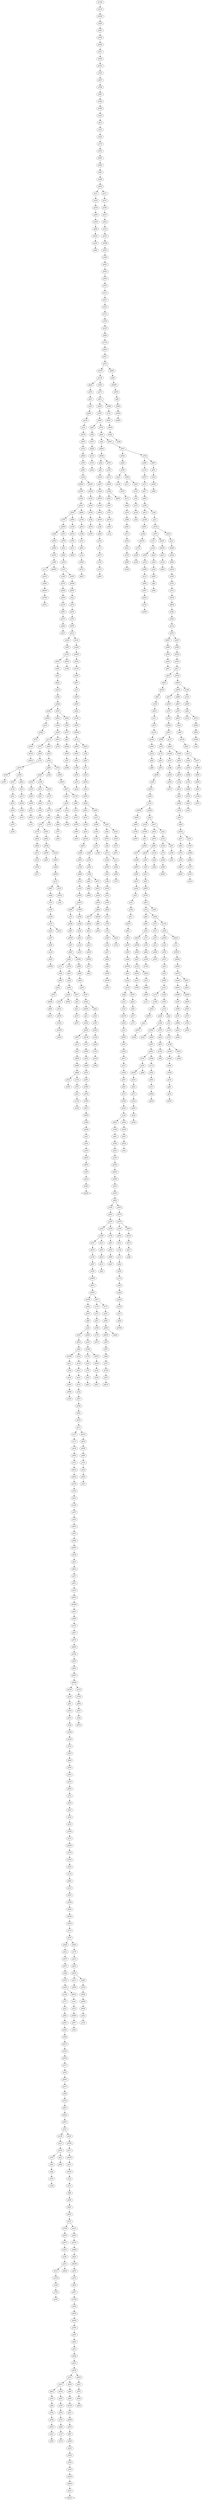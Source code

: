 strict digraph {
pYOU [shape=diamond,fillcolor=red]
pSAN [shape=diamond,fillcolor=red]
pMB5 -> pV1S
pVYJ -> pJRF
pSLW -> p9YR
pCPL -> p8KQ
pQ5P -> pH7W
pTJT -> p139
pPYD -> pXMX
p4S5 -> pK2V
pRWW -> pJTL
pHNC -> p81N
p64N -> pV96
pRRM -> pFXW
pY8R -> p1C1
pVL8 -> pM6N
pG7L -> pRQJ
p5C3 -> pSC4
pJZL -> pDGX
pC7B -> pKSS
p2X5 -> p5YY
pW91 -> p5R1
pKP8 -> pQYY
pNCL -> p5WX
pHN9 -> p4LZ
p4Z6 -> p15F
pLHJ -> pB7D
pS3S -> pJ8Z
pZCW -> pKC1
p3TJ -> p2RP
pJ9F -> pSXH
pSHX -> pWH9
pM4M -> p6NK
p23F -> pQ7S
pB7Y -> pZM5
pM7H -> pD8G
pN8F -> pK1F
p5PV -> pSXD
pHGX -> p5BM
pLH8 -> pC2L
pXFM -> pZHM
pH1L -> pXYG
p4VH -> pW46
p2Q8 -> p6V5
pG41 -> pLNT
pGNY -> pY8R
p95L -> pMJC
pFPR -> pX8M
pMS4 -> pYL4
pB8B -> pYL6
p6N4 -> pSWY
pB65 -> pX7B
pN15 -> pC89
pLX4 -> pTBZ
p3W2 -> pJRH
pMVN -> p34C
pXMX -> pDW8
p221 -> p5CM
pQPP -> p14R
pSRB -> p7SK
p3P9 -> pMKR
pDGX -> p6FT
pGQG -> pT3J
pJS4 -> pXTJ
p9MQ -> pFKR
pB29 -> pPWB
pXHC -> pNX1
p55D -> pYCV
pCV2 -> p3FH
pQN1 -> pMFX
pP2B -> pB51
pZ4D -> pZ2S
p3MZ -> pGYC
pLCQ -> pFF9
pVPZ -> pCV2
pZ4D -> pK9P
p9F2 -> pCV6
pNJS -> pHRR
pW7Z -> p6CL
p7NL -> pM9M
pLJG -> p426
p6LP -> p24X
pYQ7 -> pCXX
p4RB -> pBKC
pKNW -> p2X5
pKCY -> p4D2
p2GC -> pGV9
pYWN -> pDWL
pJML -> p131
pJHR -> p3G4
pKBM -> pBMX
pGWB -> pS1P
pLMW -> p2LL
pDS7 -> p8X3
p8KT -> pZCW
pMHT -> p9XZ
pMV8 -> pB7Y
pVPB -> pKT8
p6RQ -> p87P
pRP6 -> p7QR
pKQP -> pPXT
pGBG -> pLCQ
pCLY -> pRVF
p64S -> pVP8
pFR9 -> pK5X
pK37 -> pQJK
p9ZB -> pMS1
pV6C -> pCXT
pSC2 -> pVJS
pB45 -> p9KK
pZH9 -> pVWY
pR17 -> pXLS
pN5Z -> pKWV
pQWH -> pHY7
p2LL -> p79J
p1DF -> pRT5
pMGH -> pXD4
pVZ3 -> p9YW
p413 -> p17F
pYL4 -> p15X
pZJB -> pSHX
pHGF -> pVN7
p4TW -> pTGX
p3N4 -> pSDF
pKLJ -> p2FR
pJ5R -> pJZL
pB59 -> pWW6
pKRX -> pJGM
pN75 -> p78C
pT4B -> pH2H
p2VB -> pJG3
p7MG -> p4N2
pC7M -> p2BK
pMKR -> pLBF
pKFX -> p6KG
p48T -> p844
pH1W -> p9XX
pTGX -> pPN7
pGGK -> p22B
pM8N -> pGNY
pL6R -> pWVW
pVRY -> pB15
p9YR -> p6RQ
pQQ6 -> p1KB
pR22 -> pSTY
pKC1 -> p6RW
pQ5Z -> p849
pXWK -> pVFW
pGFD -> pC8Z
pL5D -> pJ2Y
p74R -> p3TJ
pD94 -> p3P9
pJRH -> pHKV
p3DZ -> pCFH
pWKN -> p44S
pJJC -> p9MQ
pVKT -> pVBW
pKT8 -> pM7P
pNH8 -> pFDG
pF7N -> p7MG
p6RQ -> pRQM
pV4T -> pZN8
p25C -> p2L3
pWJW -> pDG9
pN5X -> pSRB
pQZK -> pGLJ
pWG4 -> pK56
p844 -> pJ3V
pHGX -> pKMR
p87P -> pHKX
pMK1 -> pWTY
pPC3 -> p4TR
pLG8 -> pB29
pSDR -> pFWN
p9ZM -> pSVT
p3K3 -> pXJ6
pWV1 -> pG41
pNKV -> p36R
pWFG -> p4M1
pWVW -> p1TQ
pNQD -> pWF1
pB9Q -> p3YV
pCTP -> pVZB
p72S -> pNSM
p755 -> pX7S
pMB2 -> pJWB
pGD8 -> pHGX
p3FH -> pQ1H
pP8P -> pTD2
p8XK -> pKP8
p1B4 -> p7LK
p3WC -> pLXK
pYZP -> pQZK
pC72 -> p1M6
pVZB -> pLZV
pTC6 -> p4RB
pDH6 -> pLJG
p6XL -> pSKB
pG52 -> p3MZ
pTHK -> pF8F
pS1P -> pNJK
pQPG -> p5NF
p9J8 -> pW5V
p6CJ -> pBY3
pF8F -> pL4S
pL7X -> p4P2
p9NQ -> pRWW
pV4V -> pBSC
pYJW -> pG7F
p3CK -> pGMH
pVYR -> pLRM
pXXP -> pJML
pZ1S -> p3QH
p3SH -> pYBF
pWTY -> pQR4
pFZ2 -> pBMB
pJZ5 -> pZ5Q
pHDZ -> p2V9
pCTK -> pHRP
pVWY -> p9HX
pYNN -> pZ5F
pN97 -> pP1K
p8NJ -> pJBK
pVF7 -> pJD2
p4GG -> pKC6
p8KS -> pYJ6
pDH2 -> pHXL
pHB3 -> p1HK
pK56 -> pDFB
p4H6 -> pK6Y
pM7P -> p3WC
pDG9 -> p88R
pVRB -> pY2X
pNMZ -> pRRS
pT3J -> pNQ6
pKYZ -> pKYX
pTNN -> p48T
pSG7 -> p83G
pJCK -> pQFN
p5HH -> p1B4
p16R -> pC4S
pCQJ -> pKCS
p6PH -> p2W6
p89Q -> p7SB
pNNK -> pL9J
p77G -> pKTN
pS2C -> pYOU
pKFK -> p57L
pLJ5 -> p1BV
pCCB -> pXQ8
p14R -> pT7Y
p3W2 -> pTYQ
pKNC -> pKF6
pTW1 -> pN5Z
pZCQ -> p8NJ
p89G -> p5XD
pZ15 -> pSMZ
pR5C -> pVMJ
pCTJ -> pQWH
p5NF -> pG52
p24X -> pSBP
pZ4K -> pHN9
p6KG -> pBLM
p66N -> p152
pCCX -> pTTM
pP1X -> p3CM
pQ7Q -> pKYZ
pVFL -> pLX4
pSCT -> pKJ7
p5VK -> pR8D
pMKH -> pRZ4
pH2H -> pWKN
p6V5 -> p9TW
pW4G -> pQLS
pLZV -> pD82
pRHL -> pCLG
pQG8 -> pLX2
p7S1 -> pB7T
pBY3 -> pCMC
pHBP -> pRD7
p9PR -> pFVP
p72J -> pY14
pPMM -> p8ZV
pMZ8 -> pMFN
p3GD -> p8Y5
pZJ3 -> pWJW
p5HZ -> pX2V
pFYZ -> pG5R
pWMR -> pWT8
pHNZ -> p6GW
p9XX -> p33J
p6QS -> p58X
p11L -> pVWW
p4LZ -> pMQT
pMQT -> pPYS
pBM6 -> pYRP
p658 -> pLG8
pNGZ -> p1VD
pHRK -> pZVG
pRZG -> pRPJ
p83G -> pB7B
pJG3 -> pBLQ
p2SG -> pMQ4
pB6C -> p4V6
pGLJ -> pST5
p7MQ -> pP9X
p3Y9 -> p1ZB
pK9P -> pD9Y
pCJ8 -> pLM6
pKCY -> pVYJ
pGVY -> p18R
pSZG -> pQCX
p15F -> pS5F
p35W -> pYST
p9NQ -> pBYJ
pVGX -> p8LH
pWQM -> p2HT
pQR4 -> pZLF
pSWY -> pHWK
pP9X -> pHY6
pLGH -> pZJ4
pGYC -> pNGZ
p81F -> pP4T
p9BF -> pCTF
p5Q1 -> p1RC
p6MR -> p3X6
p9HX -> pX83
pDBQ -> pC9D
p1KP -> p9F2
pJ8Z -> pJCK
pZ5R -> pS2Z
pB7B -> pKRX
pZM5 -> p1YF
pH2N -> pG5C
pFSR -> p9ZM
p3YV -> p74R
p93T -> pMCN
p5HK -> pMVS
pV22 -> p4Z6
pRSG -> pN15
pYDJ -> pF9N
pK6Y -> pRSZ
p3CM -> p169
pF2L -> p39W
pCK4 -> p842
pG6Q -> pS1W
pD3H -> p55D
p842 -> pYCL
pNXQ -> pL67
pKG8 -> pNDS
pLGD -> p2QJ
pMFX -> pJLD
p1KB -> pZ4D
pRMW -> pCWB
pLC2 -> pQC1
pQ36 -> pHTW
pSG7 -> pCJX
p9BH -> pN34
p85F -> pYNF
pLVD -> p9BH
p7GL -> pKNC
pSDF -> pC1Z
p68R -> pWQC
pBPW -> pN8F
p3G4 -> p71T
pJFJ -> pCR2
pYFD -> p6CJ
pQ8N -> pXMD
p2CV -> pX3M
pNPZ -> p89Q
pSSK -> p9TP
pQC1 -> pVPZ
pCML -> p9MV
p4NC -> pGVY
pT26 -> p9NQ
p8Y5 -> pTDB
pTTM -> p9PR
p7ZY -> p3XT
pMQL -> pPXS
pLXK -> p2SG
pFWP -> pLBD
pCSY -> pC72
pFYQ -> pB2F
pVYJ -> pSX8
pZHV -> p6QS
pKKB -> p1ZM
pXRN -> p6XL
pVN4 -> p6XV
pKWV -> pKW5
pSBP -> p971
pBMX -> pFXV
p7K4 -> pL65
p7XV -> p791
pDW8 -> pRSK
p9XZ -> p5CD
pKG8 -> p5C3
pLBD -> pWZ3
p7DC -> pT4B
p1J7 -> pXN9
pKF6 -> pGJR
pTPV -> pFR9
pB7T -> p89F
pF94 -> pKLB
p3CV -> p49V
pPN7 -> pJ89
pCLY -> pF2P
p71Z -> pYZP
pHRR -> pX9Z
p1SF -> pQQ6
pMKR -> p5P3
pXLB -> pG3P
p3XT -> p6FC
pWSC -> pTR9
p1SF -> p8JZ
pYMK -> p7T6
pYLW -> pQ9Y
pLQC -> pFSX
p971 -> p9LV
pPL3 -> pMMV
p78C -> pQ72
pNS8 -> pW6M
pRPW -> p5YW
p91Q -> pQKC
pB9B -> p7Q4
pQ3J -> pB2D
p2ZP -> pYMK
pMSS -> pRP6
pN6H -> pX4V
p5P3 -> pPHS
p7LP -> pVXP
pFJT -> p251
pN9G -> pN71
p21W -> pXRJ
pFFT -> pZ22
p89F -> pVRY
p45S -> pMZ8
p8J5 -> p98X
p4YF -> pHCN
p3X6 -> pWFG
pR8D -> pTHY
pYNS -> pKT3
p2TZ -> pW6V
pMFN -> pP6B
p1HK -> pWSV
pPXS -> pYQ7
p7LJ -> pPKH
pQHG -> p4TW
pG16 -> p7QV
pCXX -> pGL5
pKDN -> pNNT
pTPS -> pJZ3
pX7B -> pRSG
p6B1 -> pJKD
pCLG -> pZGY
pWQC -> pQTP
pMYZ -> p3N4
pY8R -> pKMW
pYL6 -> p45S
pH25 -> p459
p9TW -> pM3N
pHDF -> pSLJ
pLX2 -> p5V6
p6SD -> p2ZC
pKGQ -> pXWK
p85H -> p7ZV
p459 -> pXGH
pVWW -> pM4M
p27C -> pCTP
pRKV -> pFSR
pZ5K -> p9L1
p2P1 -> p6N1
pWZ3 -> pD94
pTF1 -> pCV3
p1YF -> pT3S
pF87 -> pN9D
pH7Z -> pQPP
pNDS -> pGP1
pGLN -> pR5Q
pBHV -> pXRN
p4T5 -> p658
pQRF -> pHW8
pQ66 -> pWWZ
p2Q6 -> pDWD
p7T6 -> pL9V
pRVF -> pMXJ
pRZ4 -> pWQM
pV9T -> pSR2
pM21 -> pCTK
pZDW -> pQP4
pWF1 -> pVRB
pVXR -> pKFX
pNHR -> pHDF
p11P -> pTG5
pK2V -> pYGJ
pNH3 -> pV76
pVNQ -> pWY7
pG8P -> p8YY
pW5C -> pRZG
pW46 -> pT73
pC89 -> pN5X
p2V9 -> p5FQ
pP5K -> pNCL
pDNK -> p98T
pFLX -> pMB5
pVXG -> pR17
pYQ7 -> pQ36
pL67 -> pK62
p74G -> p28S
pX9H -> pL6R
pJRH -> pCJ6
pLBJ -> pJHR
pSX8 -> pTF1
pRD7 -> p3P3
pH4X -> pKPW
pJ33 -> pBWF
pR4G -> pVXR
pXRJ -> pY25
pQ7Q -> pGD8
p2SG -> pP1X
p4CB -> p66N
pVYW -> pFF1
pYB6 -> pCL1
p4QG -> pTX6
pPKH -> pFYQ
pJPG -> pLL9
pM8W -> pRGV
pXF9 -> pNNK
pCOM -> pQ1M
pSMZ -> pDS7
pDNP -> p68R
p1V4 -> p4KY
pGDN -> pNHR
p8D1 -> pHCL
pKC6 -> pHGF
pCPS -> pVFL
p33K -> pXQZ
pY14 -> pRJ6
pH3F -> p77G
pNMG -> pF7N
pFWN -> p3GD
p36R -> pMZ3
pMG8 -> pVGX
p6CL -> p352
pJM4 -> pFRB
p43X -> pRNH
pTBW -> pF8R
pJCZ -> pV22
p11Q -> pW7Z
pN1L -> pRVD
pQ6V -> pDNP
pBWF -> pY9G
pH8D -> pD13
pF8R -> p4QR
pJ1X -> p8X4
pXFJ -> pN35
pQTP -> p869
pG3P -> p11Q
pK9L -> pQYX
pKN6 -> pXHC
pMWF -> pG6Q
pKTN -> pSYM
pXGH -> p8MN
pQPP -> pW52
pG2Y -> pFBZ
pWBX -> pZQ4
p4F7 -> p7XV
p152 -> pKGQ
pCJX -> pL5D
pJZ3 -> p4ZT
pCCB -> pN9G
pHK7 -> pK4Q
pJGH -> pMGH
pVN7 -> pPH4
pM9Z -> pS9V
pSK8 -> pPYD
p3V9 -> pG45
pZN8 -> p4QG
p2Q6 -> pHLM
pD13 -> pLYH
pZQ4 -> pD6G
pSVT -> pSDR
pPFK -> pQZ4
pCXT -> pX31
p44S -> p5GB
p1RC -> pPKD
pLWT -> pG7L
pRX1 -> pVRQ
pP31 -> pWYC
p47S -> pNMG
pC1Z -> pYY5
pHWK -> pGGK
pJC5 -> p1GW
pHVX -> p395
pW6M -> pVF7
pJTL -> p4GD
pG5C -> p7BN
pPQL -> pGMS
pNXQ -> p45D
pS5S -> pHNZ
pC12 -> pK2D
p7P9 -> p282
pQF5 -> p3W2
pWH4 -> p9VJ
pYNF -> pM8W
p5V6 -> pDX7
pXQZ -> p7D2
pXTJ -> pHM5
pHTR -> p9H5
pHYN -> p71Z
p7Q4 -> pTF3
pWH9 -> pGF2
p1CG -> pQ5Z
p5GB -> pS3S
pWFF -> pDJT
pN4C -> p5BJ
p32D -> pXB5
pKLB -> pSC2
p15X -> p1C3
pGDT -> pW3X
p1GW -> pCKZ
pGGJ -> p4W8
p5BJ -> pH7Z
pPPT -> p7S1
pFY4 -> pSCM
p395 -> p3K3
pHFT -> pK98
p2RP -> pLZ4
p49V -> p4LH
pF2T -> pGCL
pDJR -> pVTW
pQW3 -> pM8N
pLYH -> pVYW
p6N1 -> p4YF
pN34 -> pVKT
p1KB -> pYFD
p3YB -> pZB6
pRSZ -> pF2T
p2FR -> p1V4
pMDJ -> pZ4K
pK62 -> pTW1
pJ3V -> pNHJ
pJML -> pGT8
p6RW -> p8CP
p8ZV -> p9BF
pXXP -> pNMZ
pK4Q -> pT36
pL4S -> p22G
p953 -> pXFM
pZGY -> pHTR
pRJ6 -> p4H6
pHRP -> pTQD
pNNT -> p5YP
pL65 -> p1H8
pKXB -> p8YB
pT5D -> pP5K
pLJY -> pVTL
pSCS -> pHJ7
p35S -> p2RZ
pNX1 -> pTHK
pHY7 -> p36Z
pFXV -> p369
pRSK -> p4Z2
p2Y8 -> pF9B
pNNW -> pKG7
pWSV -> p78N
pMMV -> p5GL
pJLD -> pWSC
pPZH -> pN7G
pLL9 -> p4Y4
p1BV -> pBG2
pXMD -> pNT6
pH9D -> pXF9
pMNV -> pW8J
pSX8 -> pV3N
pP8Y -> pCW1
pT73 -> p3F9
pD82 -> p32Z
pXPH -> pPLM
p352 -> pNL6
pZ94 -> pD43
pNK7 -> p7QT
pN35 -> pKHR
pNM1 -> pMG8
p8JZ -> pTJT
p923 -> pG3N
pMVS -> p7DH
pYMK -> pHVQ
pJM4 -> p74G
pHJ7 -> pRPW
p9CY -> pC7M
pV76 -> p4GG
pLNT -> pY2J
p8WD -> pYNN
p41X -> pGKF
pTD2 -> pFZ2
pT6H -> p4TQ
pNHB -> pNKV
pTV3 -> pRRM
pVRM -> pLVD
pQNZ -> pFJT
p3KZ -> pP8P
pXJ6 -> p3Y9
p4D5 -> pYSS
pWB3 -> pTV3
p1Y6 -> pQ3J
p98T -> p6WH
pSLT -> pKQL
p951 -> p5N8
p9ZB -> pZ6X
pKKD -> pM4B
pYGJ -> p4F1
pKBV -> pPQL
pG45 -> pM7H
p8CP -> pJ9F
pBLQ -> p2P1
pXS6 -> pNXQ
pBZ9 -> pXQK
pYLN -> pD1R
p55T -> pXQB
pN7H -> pRFF
pFTM -> p93T
pLJ5 -> pMZ9
p3YB -> pBFP
pX9Z -> p7K7
pW8J -> p9BC
p43X -> pNM1
pG5R -> pJGH
p7SK -> pHRK
p3BL -> pSWS
pN38 -> pQL4
pHKV -> p64S
pSDF -> pW33
pD94 -> pHB3
pGWW -> p8DQ
p3QH -> pWFF
pSLJ -> p2Y4
p3TJ -> pNQT
p1C3 -> pKLJ
p954 -> pVL8
pLW2 -> pZ6D
p2F1 -> pRQ5
pC1Z -> pXM7
p3CV -> p5HH
pQCK -> pQHS
pXKD -> p2XP
p24J -> p221
p8KS -> pMF3
p5YY -> pDJQ
pKBH -> p1W7
pXYG -> pXHV
pXMW -> pBTK
pB2D -> p5T2
p2W6 -> pDH6
pW2R -> pCK4
pFY4 -> p9RH
pWF1 -> pL7G
p6GW -> pLBJ
pQCX -> pH25
pXHV -> p3DZ
p5Z7 -> pN9H
pRYD -> pH27
pQVD -> pZJ3
pCM1 -> pNHB
pW8J -> p8KH
pC5D -> pWV1
pCV3 -> p25C
p953 -> p741
p9MV -> pZCQ
pWYC -> pSLW
p6WH -> p387
pFXW -> p1G1
pZ1S -> p212
pMS1 -> pFYZ
pW33 -> pF78
pNQT -> p72G
p2XP -> p1MG
pJ9J -> pKBS
pC1R -> pRHL
pL7G -> pR4G
pHWK -> pCCX
pTNP -> p1SF
p5R1 -> pSLT
pB51 -> pVDS
pFBK -> pLH2
p387 -> pXXP
p4NX -> pRDL
pFF9 -> pXW7
pD3P -> p5R5
pM3N -> pYWW
p2Q8 -> p9FM
p8YY -> p1J7
pZ6X -> p3CV
p9HX -> pFV8
p8MN -> pS2C
pXD4 -> p5HK
pST7 -> pB59
pLR2 -> pPF2
p23Y -> pFTM
p7D2 -> pF2H
p9JG -> pTG9
p2QJ -> pH4J
pHM5 -> pCSY
pDH5 -> p55T
pGFL -> pWBX
pHGF -> pSK8
pPXT -> pSCT
pK2D -> p7J8
p78K -> pMDJ
p2XT -> pMP2
p4QR -> p549
pDFB -> pDRV
p6NK -> pQ7Q
p5BM -> p2Y8
p9XZ -> pDT2
pM25 -> pMV8
p2BK -> p3V9
p28S -> pW2R
pRPJ -> pX37
pQLS -> p9XF
pX83 -> pXFJ
p8X4 -> pZHV
pKMR -> pKDN
p2K2 -> p4T5
pLRM -> pMWF
pJGM -> p4D5
p4LH -> pPZH
pL4X -> pH2N
pHHH -> pC12
pR4G -> pGWB
pZVP -> pF22
pYBF -> pH37
pRSY -> pPD7
pK3W -> pVXG
pK9G -> pHN8
p1C1 -> pQCK
pYTK -> pJZ5
pKQL -> pNLZ
pPLM -> pH7X
pPYS -> pGDT
pTY2 -> pVRM
pFF9 -> pSZY
pSXH -> pSZG
p2HT -> pP19
pJTQ -> pB5F
pB9B -> pF2L
p5CM -> pCPS
pL5D -> pGQG
pK1F -> pQNZ
p7QT -> pLJY
p9KK -> p1DF
pXN9 -> pKBV
p9VJ -> pSG7
pM4B -> pZDW
p6XV -> pMQL
p1VL -> pZ94
pKSS -> pH8D
pSTY -> pJFJ
pPXR -> pK3W
pX3M -> p35W
pRNH -> pFWP
p2RZ -> pLW4
pHVQ -> pQG8
p8VS -> pQZS
pM8T -> p4YM
pGJR -> pSBJ
pN9D -> pWH3
p4TQ -> pVZ3
pGG6 -> p6MY
p4TR -> pM21
pXLS -> p6QC
pMZ3 -> pYWS
pZRG -> pHK7
pV1S -> pZRG
pCR2 -> pV8R
p81N -> pPJX
pVXP -> pLMZ
p849 -> pLTC
pDWD -> pLQC
p1H8 -> p3FT
pD2T -> pKG8
pBYJ -> p5Q1
p3H6 -> p5X1
p8KQ -> pCHK
pT7Y -> pJ1X
p4GD -> pKQP
pXM7 -> pQF5
p9RH -> pJZR
pGKF -> pDBQ
pTHY -> pJHZ
p5XD -> p2GC
pMV8 -> pHBP
pCW1 -> pW91
p411 -> p923
pRRS -> p8XK
pC66 -> pTNP
pBMX -> pJ5R
pFKR -> p5Z7
pMRV -> pPFK
p9BC -> p59G
pGVY -> pGDN
pHH8 -> pDRK
pV96 -> p6B1
pSKB -> pKFK
pDJQ -> p23Y
pPF2 -> p2HD
p2Y4 -> pD3F
pK86 -> pK1P
pYRP -> pGBG
pV8R -> pW4G
pF9N -> pGP8
pXQB -> pBPW
pCSY -> pC66
pNHJ -> pD2T
pGGF -> pMK1
p4NX -> pV6C
pJYC -> pYNS
pGMS -> pKNG
pXW7 -> pMRV
pRFS -> pQ2C
p7NL -> pWH4
pTBZ -> pFLX
pRQ5 -> pZJB
pFPX -> pWL3
pBMB -> pK86
pN7G -> pWC7
pT3S -> pNQD
pKG7 -> pGLN
p741 -> pCPL
pS1W -> pG8P
pW5V -> pZJJ
pJRF -> pX8V
pTX6 -> pPK9
p89Q -> pDFS
pW6V -> p9FW
pD8G -> pNVJ
pVBW -> p3SH
pVTW -> pRYD
p5CM -> pQVD
p9TP -> pLC2
pNCD -> p4VH
pHLM -> p11L
p6MY -> pS68
pS2Z -> pV3R
pBFP -> p954
pZ5R -> pYB6
pSBP -> p2Q8
pJWQ -> pTQK
pF2T -> pVPB
pSZY -> pPXR
pML1 -> pZH9
pLM6 -> pLH8
pCV6 -> p69H
p77Y -> pG2Y
p22B -> pJYC
p4Z2 -> p1G9
p5N8 -> p755
pGCL -> pQ5P
p4ZT -> pM8T
pZ6H -> pRKV
pML1 -> pM9B
p4YM -> pLFL
p9JG -> pLMW
p3FT -> p2XT
pRQM -> pB6C
pDRV -> p1Y6
pB1P -> p3YB
pPGR -> pYDJ
p9L1 -> pRWV
p79J -> p41X
pGF8 -> pYTK
pN15 -> p4S7
p8MC -> p1VL
p4F7 -> p77Y
pSYM -> pYHV
p4P2 -> p2PZ
p426 -> p2TZ
pH7X -> pK37
p17F -> p71V
p9G9 -> pPKR
pKC2 -> pN38
pL4X -> pWB3
p1TQ -> pG6B
pYSS -> pSCS
pQ1M -> pWW8
p819 -> p2CV
pQ2C -> pB65
p169 -> p7P9
p139 -> p7DC
pD43 -> pLR2
pKJ7 -> pHH8
pC4S -> pMHT
p5G8 -> pHDZ
pQTK -> pJ33
pF2H -> pYBQ
p5YP -> pYWN
pW52 -> p1SL
p32Z -> pCM1
pLZ4 -> p2F1
p7SB -> pQPG
p7K7 -> pSSY
pCW1 -> p9DN
pYCL -> pLW2
pCTF -> pN97
pFV8 -> p8KS
pKQP -> pR1M
p6QC -> pP2B
pLW4 -> p64N
pR17 -> pFQN
p71V -> p4CB
pX31 -> p8VS
p5FQ -> p9ZB
p7J8 -> pD8T
pWZ3 -> pKKB
pVDS -> pWLZ
pWT8 -> pJ9J
pBKC -> pPC3
pT4B -> p9G9
pNT6 -> pST7
pLH2 -> pJCZ
pQHS -> pRMW
p9LV -> pPLL
p16M -> pH1L
pHCN -> pPMM
pJ69 -> p8KT
p35S -> p7JW
p5C3 -> pF6S
pJ89 -> pLJ5
pFVP -> pLHJ
pRT5 -> pXS6
pLBF -> pQW3
p8YB -> pGGF
pZHM -> p5HZ
pW3X -> pMGQ
pKHR -> pG16
pHY6 -> pDNW
pCMC -> pVPJ
pQ72 -> pJMG
pWW8 -> pZ6H
pY25 -> p72S
p3MZ -> p53C
p791 -> p951
pKPW -> pS5S
pNQ6 -> pQRF
pNCL -> pVYR
p1VD -> p85F
pQYX -> p413
pNJK -> pD3H
pN74 -> pMNV
pMP2 -> pF87
p4F1 -> pFQH
pJZR -> pWMR
pDNW -> pTNN
pYZP -> pNH3
pH27 -> pFY4
p28S -> p6R8
pDRK -> pB9B
pNTG -> p1FY
pGL5 -> pHVX
pG3N -> pCML
pCPS -> pPQN
pR1M -> pTY2
pC8Z -> pMS4
pN71 -> pML1
p5NF -> pGF8
pSCM -> pCCB
pBG2 -> p9JG
pZVG -> p6SD
pFBZ -> pBZ9
pL9V -> p7ZY
p7DH -> pB8B
p1JT -> pDNK
pQL4 -> pNS8
p7LK -> p35S
pQKC -> pSAN
pQ1H -> pDJR
p4N2 -> pC1R
pSC4 -> pR22
p413 -> pWG4
pSXD -> pK9L
p9CY -> p4S5
p58X -> pNCD
pVTL -> pLGH
pV96 -> pP31
pKYH -> pCLY
pLTC -> pMB2
pD9Y -> pJM4
p53C -> pF94
pPD7 -> p7MQ
p5GL -> p6XW
p6FT -> pH4X
pRQJ -> pTC6
pWH3 -> p2VB
pM6N -> pH66
p369 -> pN74
pTF3 -> pJC5
pFGL -> pNTG
pP6B -> p1JT
pMDJ -> pV9T
p6CL -> p754
pV3N -> p2Q6
p5YW -> pKCY
pVRY -> p24J
p2HD -> p47S
pWL3 -> p3YH
p1SL -> pCTJ
pQZ4 -> p697
pS68 -> pKYH
pKBS -> pFPR
pDT2 -> pH9D
pCHK -> pY3R
pY2X -> pL7X
p9VJ -> p3CK
pBLM -> pCQJ
pPLL -> p81F
pRFF -> p5VK
pV3R -> pLWT
pFQN -> pM25
p9H5 -> pKHG
pKTN -> p4NX
pQZS -> p23F
pH7W -> pMKH
pPKD -> p33K
pF2P -> pMVN
pG6B -> pGZ6
p8LH -> pPGR
pNLZ -> p78K
pGFD -> pXPH
pLFL -> pN7H
pD8T -> p7Z1
pX4V -> pR2D
pD1R -> pQ6V
pJV2 -> pDH5
pWLZ -> p411
p352 -> pC7B
pT36 -> pQWS
p5R5 -> pQ66
pHKX -> pKC2
pQL9 -> p32D
pM5Q -> pT6H
p88R -> pM5Q
pMF3 -> pB1P
p9YW -> pBM6
pY9G -> pVNQ
pM9B -> p7GL
p57L -> pYLN
pHTW -> pPL3
p1ZM -> pJWQ
p1W7 -> pFFT
pSR2 -> pYJW
pBTK -> pXKD
pP19 -> pRSY
pBSC -> p7LJ
p212 -> pNR2
pLX4 -> pK39
pHXL -> pZ5R
pFSX -> pW3T
pHN8 -> pFGL
pKFK -> p27C
pWN2 -> pM9Z
pF9B -> pGFL
pWY7 -> pZ15
pGQL -> p21W
pBZ9 -> pKNW
pMFS -> p9CY
pGV9 -> pNQN
pV8T -> p91Q
pD7X -> pGFD
p4KY -> pQ8N
p9NX -> pMFS
pYB6 -> pNK7
pQ9Y -> p1KP
pKCS -> pB45
pM4B -> pGG6
pZVP -> p2K2
pCWB -> pN3S
pHVX -> pJTQ
p59G -> pTTC
pYMV -> pB9Q
p16M -> pXLB
pPJX -> pVN4
p69H -> p11P
pLMK -> pX9H
pF6S -> pJ69
pR2D -> p5SJ
pX37 -> p17P
p3CL -> pYMV
pST5 -> pN4C
p2L3 -> pNH8
p3F9 -> pHNC
pC2L -> pHFT
p7QP -> pZRM
pC12 -> pKN6
p1V9 -> pPPT
pXB5 -> p8J5
pDJT -> p3BL
pHKV -> p16M
pYJ6 -> pKBM
pTX6 -> pR5C
pB15 -> pLMK
p549 -> pJPG
pK2V -> pNJS
pFRB -> p1CG
pMJC -> p4NC
pTTC -> pH1W
pKT3 -> pCJ8
pNR2 -> p85H
p131 -> p3KZ
pX8V -> p953
p21W -> pW5C
p3YH -> p8MC
pVFW -> p7K4
pD79 -> pKXB
pG7F -> pJJC
p4M1 -> p7NL
pS9V -> pNPZ
pVP8 -> pK9G
pKNG -> pHHH
pD3F -> pT5D
pSWS -> p3CL
pTYQ -> p9NX
p78N -> pN1L
pRDL -> p819
pX2V -> pL4X
p8Y2 -> pGQL
pVRQ -> pFBK
p1M6 -> pQN1
pMXJ -> p7LP
p1MG -> pGTF
pYY5 -> pH3F
pS5F -> pBHV
pPHS -> p95L
p6XW -> p72J
pDFS -> pD7X
pYWS -> pSSK
pB1P -> pDH2
pK98 -> pFPX
pZ5F -> p6N4
p9DN -> p78H
pW3T -> pJS4
p7Z1 -> p5G8
p49V -> p9J8
pZ6D -> pGGJ
pV9T -> pMYZ
pSC4 -> pYLW
pNQN -> pWN2
pMFN -> pTBW
pKRX -> pLGD
p9FW -> pV8T
p8X3 -> pV4T
p4S7 -> pXMW
pY2J -> p5PV
pQYY -> pT26
pGMH -> pJV2
pH98 -> pQ2Y
pMZ9 -> p2ZP
pZRM -> pKBH
p251 -> pZ5K
pKHG -> pHYN
p5WX -> pP8Y
p71T -> pN75
pH37 -> p6PH
pHCL -> pD3P
pM25 -> p16R
pK39 -> pQL9
pWWZ -> p8Y2
pPK9 -> pN6H
pLMZ -> pZVP
pZ5Q -> pH98
pJKD -> pWK2
pJHZ -> p43X
pPQN -> pNNW
pJ2Y -> p3H6
pYWW -> pGWW
pNL6 -> pKKD
pXQ8 -> pTPS
pRWV -> p8D1
pTDB -> pRX1
p2PZ -> p6MR
pNSM -> pQTK
pGP1 -> pTPV
pZB6 -> p1V9
pQHG -> p4F7
p18R -> pD79
pZJJ -> pZ1S
p45D -> p7QP
p7QV -> pX42
pM9M -> pMSS
pTQK -> pV4V
pQ7S -> p23K
pTG9 -> pC5D
pVMJ -> p89G
p7QR -> pSPB
pRGV -> pQHG
p3P3 -> pRFS
pGT8 -> p6LP
pP1K -> p8WD
}

